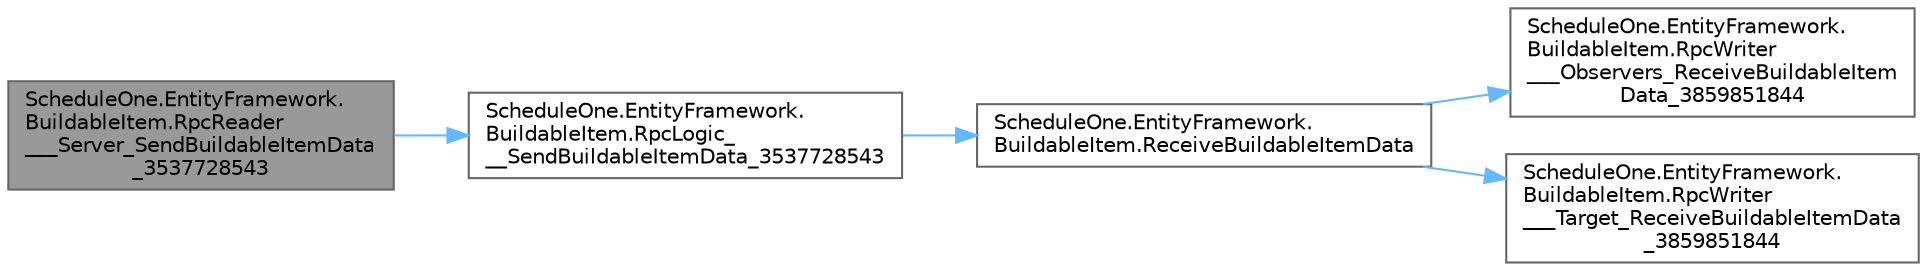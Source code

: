 digraph "ScheduleOne.EntityFramework.BuildableItem.RpcReader___Server_SendBuildableItemData_3537728543"
{
 // LATEX_PDF_SIZE
  bgcolor="transparent";
  edge [fontname=Helvetica,fontsize=10,labelfontname=Helvetica,labelfontsize=10];
  node [fontname=Helvetica,fontsize=10,shape=box,height=0.2,width=0.4];
  rankdir="LR";
  Node1 [id="Node000001",label="ScheduleOne.EntityFramework.\lBuildableItem.RpcReader\l___Server_SendBuildableItemData\l_3537728543",height=0.2,width=0.4,color="gray40", fillcolor="grey60", style="filled", fontcolor="black",tooltip=" "];
  Node1 -> Node2 [id="edge1_Node000001_Node000002",color="steelblue1",style="solid",tooltip=" "];
  Node2 [id="Node000002",label="ScheduleOne.EntityFramework.\lBuildableItem.RpcLogic_\l__SendBuildableItemData_3537728543",height=0.2,width=0.4,color="grey40", fillcolor="white", style="filled",URL="$class_schedule_one_1_1_entity_framework_1_1_buildable_item.html#a57c17216cc58d88c192cd1a10b1bdd23",tooltip=" "];
  Node2 -> Node3 [id="edge2_Node000002_Node000003",color="steelblue1",style="solid",tooltip=" "];
  Node3 [id="Node000003",label="ScheduleOne.EntityFramework.\lBuildableItem.ReceiveBuildableItemData",height=0.2,width=0.4,color="grey40", fillcolor="white", style="filled",URL="$class_schedule_one_1_1_entity_framework_1_1_buildable_item.html#aada1d6b2c05f84b34055516585bde405",tooltip=" "];
  Node3 -> Node4 [id="edge3_Node000003_Node000004",color="steelblue1",style="solid",tooltip=" "];
  Node4 [id="Node000004",label="ScheduleOne.EntityFramework.\lBuildableItem.RpcWriter\l___Observers_ReceiveBuildableItem\lData_3859851844",height=0.2,width=0.4,color="grey40", fillcolor="white", style="filled",URL="$class_schedule_one_1_1_entity_framework_1_1_buildable_item.html#ae63b85a5e2e4c0856ed540462d7cff3a",tooltip=" "];
  Node3 -> Node5 [id="edge4_Node000003_Node000005",color="steelblue1",style="solid",tooltip=" "];
  Node5 [id="Node000005",label="ScheduleOne.EntityFramework.\lBuildableItem.RpcWriter\l___Target_ReceiveBuildableItemData\l_3859851844",height=0.2,width=0.4,color="grey40", fillcolor="white", style="filled",URL="$class_schedule_one_1_1_entity_framework_1_1_buildable_item.html#a1c4bb3c0e0b2a8960387a200e62a8e09",tooltip=" "];
}

